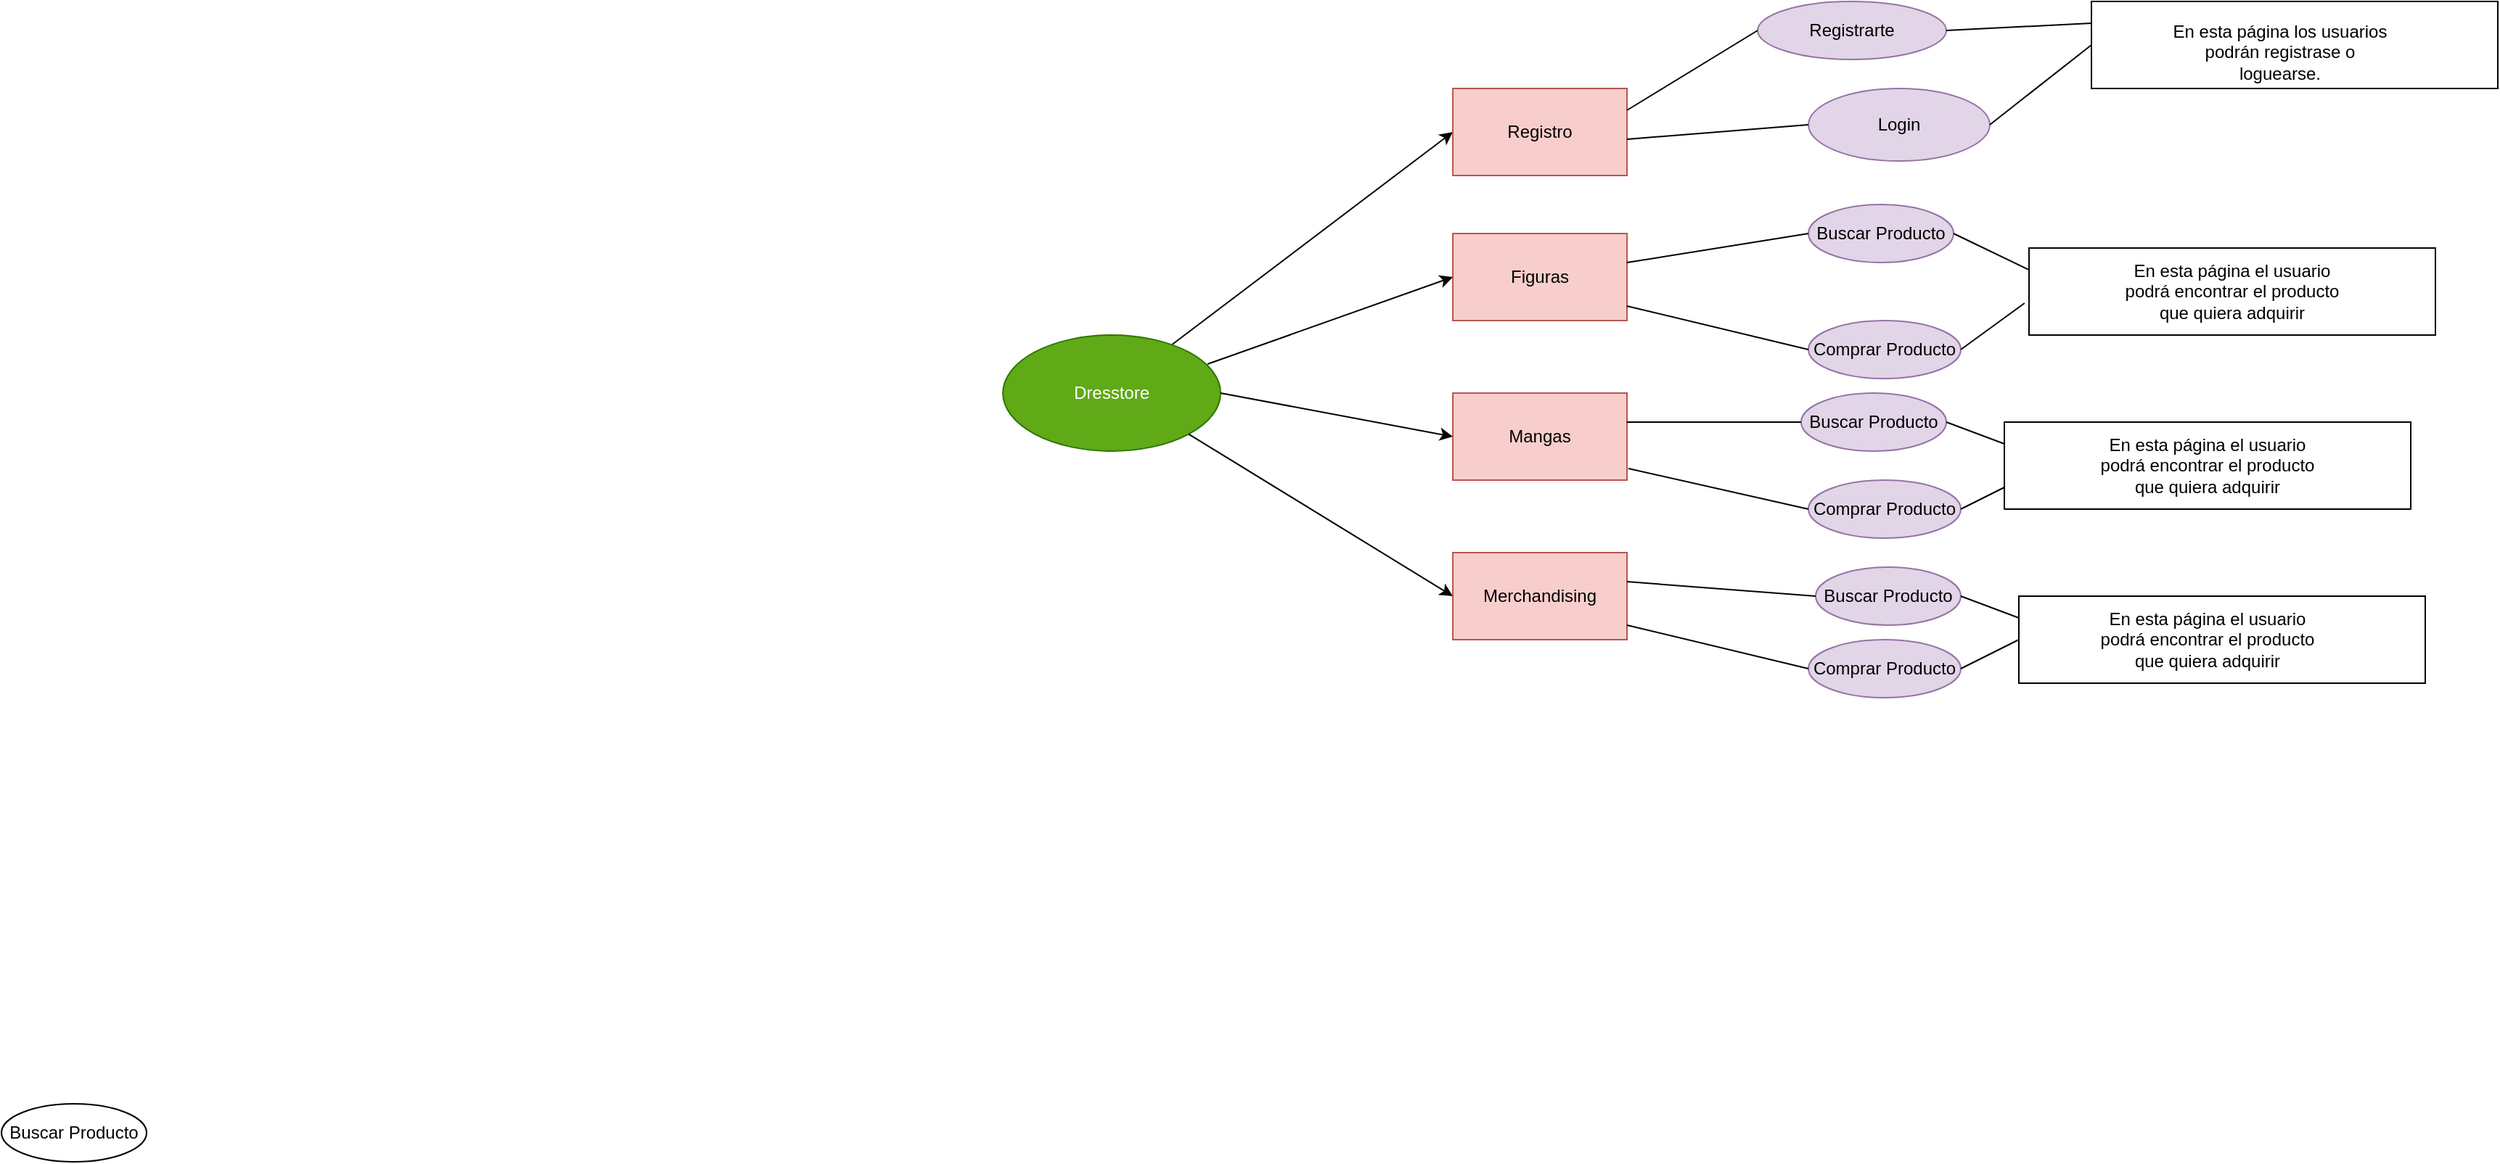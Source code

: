 <mxfile version="22.0.6" type="device">
  <diagram name="Página-1" id="BLHAe64FbkD4dF2wofO8">
    <mxGraphModel dx="2220" dy="1927" grid="1" gridSize="10" guides="1" tooltips="1" connect="1" arrows="1" fold="1" page="1" pageScale="1" pageWidth="827" pageHeight="1169" math="0" shadow="0">
      <root>
        <mxCell id="0" />
        <mxCell id="1" parent="0" />
        <mxCell id="_-6VbGl6MHD9hkDtcDc3-6" style="rounded=0;orthogonalLoop=1;jettySize=auto;html=1;exitX=0;exitY=0.5;exitDx=0;exitDy=0;entryX=0;entryY=0.5;entryDx=0;entryDy=0;" parent="1" target="_-6VbGl6MHD9hkDtcDc3-2" edge="1">
          <mxGeometry relative="1" as="geometry">
            <mxPoint x="232.003" y="199.996" as="sourcePoint" />
            <mxPoint x="413.97" y="48.28" as="targetPoint" />
          </mxGeometry>
        </mxCell>
        <mxCell id="_-6VbGl6MHD9hkDtcDc3-1" value="Dresstore" style="ellipse;whiteSpace=wrap;html=1;fillColor=#60a917;fontColor=#ffffff;strokeColor=#2D7600;" parent="1" vertex="1">
          <mxGeometry x="120" y="190" width="150" height="80" as="geometry" />
        </mxCell>
        <mxCell id="_-6VbGl6MHD9hkDtcDc3-2" value="Registro" style="rounded=0;whiteSpace=wrap;html=1;fillColor=#f8cecc;strokeColor=#b85450;" parent="1" vertex="1">
          <mxGeometry x="430" y="20" width="120" height="60" as="geometry" />
        </mxCell>
        <mxCell id="_-6VbGl6MHD9hkDtcDc3-3" value="Figuras" style="rounded=0;whiteSpace=wrap;html=1;fillColor=#f8cecc;strokeColor=#b85450;" parent="1" vertex="1">
          <mxGeometry x="430" y="120" width="120" height="60" as="geometry" />
        </mxCell>
        <mxCell id="_-6VbGl6MHD9hkDtcDc3-4" value="Mangas" style="rounded=0;whiteSpace=wrap;html=1;fillColor=#f8cecc;strokeColor=#b85450;" parent="1" vertex="1">
          <mxGeometry x="430" y="230" width="120" height="60" as="geometry" />
        </mxCell>
        <mxCell id="_-6VbGl6MHD9hkDtcDc3-5" value="Merchandising" style="rounded=0;whiteSpace=wrap;html=1;fillColor=#f8cecc;strokeColor=#b85450;" parent="1" vertex="1">
          <mxGeometry x="430" y="340" width="120" height="60" as="geometry" />
        </mxCell>
        <mxCell id="_-6VbGl6MHD9hkDtcDc3-7" value="" style="endArrow=classic;html=1;rounded=0;exitX=0.94;exitY=0.25;exitDx=0;exitDy=0;exitPerimeter=0;entryX=0;entryY=0.5;entryDx=0;entryDy=0;" parent="1" source="_-6VbGl6MHD9hkDtcDc3-1" target="_-6VbGl6MHD9hkDtcDc3-3" edge="1">
          <mxGeometry width="50" height="50" relative="1" as="geometry">
            <mxPoint x="270" y="220" as="sourcePoint" />
            <mxPoint x="320" y="170" as="targetPoint" />
          </mxGeometry>
        </mxCell>
        <mxCell id="_-6VbGl6MHD9hkDtcDc3-8" value="" style="endArrow=classic;html=1;rounded=0;exitX=1;exitY=0.5;exitDx=0;exitDy=0;entryX=0;entryY=0.5;entryDx=0;entryDy=0;" parent="1" source="_-6VbGl6MHD9hkDtcDc3-1" target="_-6VbGl6MHD9hkDtcDc3-4" edge="1">
          <mxGeometry width="50" height="50" relative="1" as="geometry">
            <mxPoint x="280" y="290" as="sourcePoint" />
            <mxPoint x="330" y="240" as="targetPoint" />
          </mxGeometry>
        </mxCell>
        <mxCell id="_-6VbGl6MHD9hkDtcDc3-9" value="" style="endArrow=classic;html=1;rounded=0;exitX=1;exitY=1;exitDx=0;exitDy=0;entryX=0;entryY=0.5;entryDx=0;entryDy=0;" parent="1" source="_-6VbGl6MHD9hkDtcDc3-1" target="_-6VbGl6MHD9hkDtcDc3-5" edge="1">
          <mxGeometry width="50" height="50" relative="1" as="geometry">
            <mxPoint x="300" y="350" as="sourcePoint" />
            <mxPoint x="350" y="300" as="targetPoint" />
          </mxGeometry>
        </mxCell>
        <mxCell id="_-6VbGl6MHD9hkDtcDc3-10" value="Registrarte" style="ellipse;whiteSpace=wrap;html=1;align=center;newEdgeStyle={&quot;edgeStyle&quot;:&quot;entityRelationEdgeStyle&quot;,&quot;startArrow&quot;:&quot;none&quot;,&quot;endArrow&quot;:&quot;none&quot;,&quot;segment&quot;:10,&quot;curved&quot;:1,&quot;sourcePerimeterSpacing&quot;:0,&quot;targetPerimeterSpacing&quot;:0};treeFolding=1;treeMoving=1;fillColor=#e1d5e7;strokeColor=#9673a6;" parent="1" vertex="1">
          <mxGeometry x="640" y="-40" width="130" height="40" as="geometry" />
        </mxCell>
        <mxCell id="_-6VbGl6MHD9hkDtcDc3-12" value="" style="endArrow=none;html=1;rounded=0;entryX=0;entryY=0.5;entryDx=0;entryDy=0;exitX=1;exitY=0.25;exitDx=0;exitDy=0;" parent="1" source="_-6VbGl6MHD9hkDtcDc3-2" target="_-6VbGl6MHD9hkDtcDc3-10" edge="1">
          <mxGeometry relative="1" as="geometry">
            <mxPoint x="540" y="40" as="sourcePoint" />
            <mxPoint x="700" y="40" as="targetPoint" />
          </mxGeometry>
        </mxCell>
        <mxCell id="_-6VbGl6MHD9hkDtcDc3-13" value="Login" style="ellipse;whiteSpace=wrap;html=1;align=center;newEdgeStyle={&quot;edgeStyle&quot;:&quot;entityRelationEdgeStyle&quot;,&quot;startArrow&quot;:&quot;none&quot;,&quot;endArrow&quot;:&quot;none&quot;,&quot;segment&quot;:10,&quot;curved&quot;:1,&quot;sourcePerimeterSpacing&quot;:0,&quot;targetPerimeterSpacing&quot;:0};treeFolding=1;treeMoving=1;fillColor=#e1d5e7;strokeColor=#9673a6;" parent="1" vertex="1">
          <mxGeometry x="675" y="20" width="125" height="50" as="geometry" />
        </mxCell>
        <mxCell id="_-6VbGl6MHD9hkDtcDc3-14" value="" style="endArrow=none;html=1;rounded=0;entryX=0;entryY=0.5;entryDx=0;entryDy=0;exitX=1;exitY=0.25;exitDx=0;exitDy=0;" parent="1" target="_-6VbGl6MHD9hkDtcDc3-13" edge="1">
          <mxGeometry relative="1" as="geometry">
            <mxPoint x="550" y="55" as="sourcePoint" />
            <mxPoint x="640" as="targetPoint" />
          </mxGeometry>
        </mxCell>
        <mxCell id="_-6VbGl6MHD9hkDtcDc3-15" value="Buscar Producto" style="ellipse;whiteSpace=wrap;html=1;align=center;newEdgeStyle={&quot;edgeStyle&quot;:&quot;entityRelationEdgeStyle&quot;,&quot;startArrow&quot;:&quot;none&quot;,&quot;endArrow&quot;:&quot;none&quot;,&quot;segment&quot;:10,&quot;curved&quot;:1,&quot;sourcePerimeterSpacing&quot;:0,&quot;targetPerimeterSpacing&quot;:0};treeFolding=1;treeMoving=1;fillColor=#e1d5e7;strokeColor=#9673a6;" parent="1" vertex="1">
          <mxGeometry x="675" y="100" width="100" height="40" as="geometry" />
        </mxCell>
        <mxCell id="_-6VbGl6MHD9hkDtcDc3-16" value="" style="endArrow=none;html=1;rounded=0;exitX=1;exitY=0.25;exitDx=0;exitDy=0;entryX=0;entryY=0.5;entryDx=0;entryDy=0;" parent="1" target="_-6VbGl6MHD9hkDtcDc3-15" edge="1">
          <mxGeometry relative="1" as="geometry">
            <mxPoint x="550" y="140" as="sourcePoint" />
            <mxPoint x="670" y="120" as="targetPoint" />
            <Array as="points" />
          </mxGeometry>
        </mxCell>
        <mxCell id="_-6VbGl6MHD9hkDtcDc3-17" value="Comprar Producto" style="ellipse;whiteSpace=wrap;html=1;align=center;newEdgeStyle={&quot;edgeStyle&quot;:&quot;entityRelationEdgeStyle&quot;,&quot;startArrow&quot;:&quot;none&quot;,&quot;endArrow&quot;:&quot;none&quot;,&quot;segment&quot;:10,&quot;curved&quot;:1,&quot;sourcePerimeterSpacing&quot;:0,&quot;targetPerimeterSpacing&quot;:0};treeFolding=1;treeMoving=1;fillColor=#e1d5e7;strokeColor=#9673a6;" parent="1" vertex="1">
          <mxGeometry x="675" y="180" width="105" height="40" as="geometry" />
        </mxCell>
        <mxCell id="_-6VbGl6MHD9hkDtcDc3-18" value="" style="endArrow=none;html=1;rounded=0;entryX=0;entryY=0.5;entryDx=0;entryDy=0;exitX=1;exitY=0.25;exitDx=0;exitDy=0;" parent="1" target="_-6VbGl6MHD9hkDtcDc3-17" edge="1">
          <mxGeometry relative="1" as="geometry">
            <mxPoint x="550" y="170" as="sourcePoint" />
            <mxPoint x="680" y="160" as="targetPoint" />
            <Array as="points" />
          </mxGeometry>
        </mxCell>
        <mxCell id="_-6VbGl6MHD9hkDtcDc3-19" value="Buscar Producto" style="ellipse;whiteSpace=wrap;html=1;align=center;newEdgeStyle={&quot;edgeStyle&quot;:&quot;entityRelationEdgeStyle&quot;,&quot;startArrow&quot;:&quot;none&quot;,&quot;endArrow&quot;:&quot;none&quot;,&quot;segment&quot;:10,&quot;curved&quot;:1,&quot;sourcePerimeterSpacing&quot;:0,&quot;targetPerimeterSpacing&quot;:0};treeFolding=1;treeMoving=1;" parent="1" vertex="1">
          <mxGeometry x="-570" y="720" width="100" height="40" as="geometry" />
        </mxCell>
        <mxCell id="_-6VbGl6MHD9hkDtcDc3-20" value="Comprar Producto" style="ellipse;whiteSpace=wrap;html=1;align=center;newEdgeStyle={&quot;edgeStyle&quot;:&quot;entityRelationEdgeStyle&quot;,&quot;startArrow&quot;:&quot;none&quot;,&quot;endArrow&quot;:&quot;none&quot;,&quot;segment&quot;:10,&quot;curved&quot;:1,&quot;sourcePerimeterSpacing&quot;:0,&quot;targetPerimeterSpacing&quot;:0};treeFolding=1;treeMoving=1;fillColor=#e1d5e7;strokeColor=#9673a6;" parent="1" vertex="1">
          <mxGeometry x="675" y="290" width="105" height="40" as="geometry" />
        </mxCell>
        <mxCell id="_-6VbGl6MHD9hkDtcDc3-22" value="" style="endArrow=none;html=1;rounded=0;entryX=0;entryY=0.5;entryDx=0;entryDy=0;exitX=1.008;exitY=0.867;exitDx=0;exitDy=0;exitPerimeter=0;" parent="1" source="_-6VbGl6MHD9hkDtcDc3-4" target="_-6VbGl6MHD9hkDtcDc3-20" edge="1">
          <mxGeometry relative="1" as="geometry">
            <mxPoint x="547.5" y="270" as="sourcePoint" />
            <mxPoint x="672.5" y="300" as="targetPoint" />
            <Array as="points" />
          </mxGeometry>
        </mxCell>
        <mxCell id="_-6VbGl6MHD9hkDtcDc3-23" value="Buscar Producto" style="ellipse;whiteSpace=wrap;html=1;align=center;newEdgeStyle={&quot;edgeStyle&quot;:&quot;entityRelationEdgeStyle&quot;,&quot;startArrow&quot;:&quot;none&quot;,&quot;endArrow&quot;:&quot;none&quot;,&quot;segment&quot;:10,&quot;curved&quot;:1,&quot;sourcePerimeterSpacing&quot;:0,&quot;targetPerimeterSpacing&quot;:0};treeFolding=1;treeMoving=1;fillColor=#e1d5e7;strokeColor=#9673a6;" parent="1" vertex="1">
          <mxGeometry x="670" y="230" width="100" height="40" as="geometry" />
        </mxCell>
        <mxCell id="_-6VbGl6MHD9hkDtcDc3-24" value="" style="endArrow=none;html=1;rounded=0;exitX=1;exitY=0.25;exitDx=0;exitDy=0;entryX=0;entryY=0.5;entryDx=0;entryDy=0;" parent="1" target="_-6VbGl6MHD9hkDtcDc3-23" edge="1">
          <mxGeometry relative="1" as="geometry">
            <mxPoint x="550" y="250" as="sourcePoint" />
            <mxPoint x="675" y="230" as="targetPoint" />
            <Array as="points" />
          </mxGeometry>
        </mxCell>
        <mxCell id="_-6VbGl6MHD9hkDtcDc3-25" value="Comprar Producto" style="ellipse;whiteSpace=wrap;html=1;align=center;newEdgeStyle={&quot;edgeStyle&quot;:&quot;entityRelationEdgeStyle&quot;,&quot;startArrow&quot;:&quot;none&quot;,&quot;endArrow&quot;:&quot;none&quot;,&quot;segment&quot;:10,&quot;curved&quot;:1,&quot;sourcePerimeterSpacing&quot;:0,&quot;targetPerimeterSpacing&quot;:0};treeFolding=1;treeMoving=1;fillColor=#e1d5e7;strokeColor=#9673a6;" parent="1" vertex="1">
          <mxGeometry x="675" y="400" width="105" height="40" as="geometry" />
        </mxCell>
        <mxCell id="_-6VbGl6MHD9hkDtcDc3-26" value="" style="endArrow=none;html=1;rounded=0;entryX=0;entryY=0.5;entryDx=0;entryDy=0;exitX=1.008;exitY=0.867;exitDx=0;exitDy=0;exitPerimeter=0;" parent="1" target="_-6VbGl6MHD9hkDtcDc3-25" edge="1">
          <mxGeometry relative="1" as="geometry">
            <mxPoint x="550" y="390" as="sourcePoint" />
            <mxPoint x="674" y="418" as="targetPoint" />
            <Array as="points" />
          </mxGeometry>
        </mxCell>
        <mxCell id="_-6VbGl6MHD9hkDtcDc3-27" value="Buscar Producto" style="ellipse;whiteSpace=wrap;html=1;align=center;newEdgeStyle={&quot;edgeStyle&quot;:&quot;entityRelationEdgeStyle&quot;,&quot;startArrow&quot;:&quot;none&quot;,&quot;endArrow&quot;:&quot;none&quot;,&quot;segment&quot;:10,&quot;curved&quot;:1,&quot;sourcePerimeterSpacing&quot;:0,&quot;targetPerimeterSpacing&quot;:0};treeFolding=1;treeMoving=1;fillColor=#e1d5e7;strokeColor=#9673a6;" parent="1" vertex="1">
          <mxGeometry x="680" y="350" width="100" height="40" as="geometry" />
        </mxCell>
        <mxCell id="_-6VbGl6MHD9hkDtcDc3-28" value="" style="endArrow=none;html=1;rounded=0;exitX=1;exitY=0.25;exitDx=0;exitDy=0;entryX=0;entryY=0.5;entryDx=0;entryDy=0;" parent="1" target="_-6VbGl6MHD9hkDtcDc3-27" edge="1">
          <mxGeometry relative="1" as="geometry">
            <mxPoint x="550" y="360" as="sourcePoint" />
            <mxPoint x="670" y="360" as="targetPoint" />
            <Array as="points" />
          </mxGeometry>
        </mxCell>
        <mxCell id="GJn4sG62kLBuVspIbrLE-1" value="" style="rounded=0;whiteSpace=wrap;html=1;" vertex="1" parent="1">
          <mxGeometry x="870" y="-40" width="280" height="60" as="geometry" />
        </mxCell>
        <mxCell id="GJn4sG62kLBuVspIbrLE-2" value="En esta página los usuarios podrán registrase o loguearse." style="text;html=1;strokeColor=none;fillColor=none;align=center;verticalAlign=middle;whiteSpace=wrap;rounded=0;" vertex="1" parent="1">
          <mxGeometry x="920" y="-20" width="160" height="30" as="geometry" />
        </mxCell>
        <mxCell id="GJn4sG62kLBuVspIbrLE-3" value="" style="endArrow=none;html=1;rounded=0;exitX=1;exitY=0.5;exitDx=0;exitDy=0;entryX=0;entryY=0.25;entryDx=0;entryDy=0;" edge="1" parent="1" source="_-6VbGl6MHD9hkDtcDc3-10" target="GJn4sG62kLBuVspIbrLE-1">
          <mxGeometry width="50" height="50" relative="1" as="geometry">
            <mxPoint x="760" y="-10" as="sourcePoint" />
            <mxPoint x="810" y="-60" as="targetPoint" />
          </mxGeometry>
        </mxCell>
        <mxCell id="GJn4sG62kLBuVspIbrLE-4" value="" style="endArrow=none;html=1;rounded=0;exitX=1;exitY=0.5;exitDx=0;exitDy=0;entryX=0;entryY=0.5;entryDx=0;entryDy=0;" edge="1" parent="1" target="GJn4sG62kLBuVspIbrLE-1">
          <mxGeometry width="50" height="50" relative="1" as="geometry">
            <mxPoint x="800" y="45" as="sourcePoint" />
            <mxPoint x="900" y="30" as="targetPoint" />
          </mxGeometry>
        </mxCell>
        <mxCell id="GJn4sG62kLBuVspIbrLE-5" value="" style="rounded=0;whiteSpace=wrap;html=1;" vertex="1" parent="1">
          <mxGeometry x="827" y="130" width="280" height="60" as="geometry" />
        </mxCell>
        <mxCell id="GJn4sG62kLBuVspIbrLE-6" value="En esta página el usuario podrá encontrar el producto que quiera adquirir" style="text;html=1;strokeColor=none;fillColor=none;align=center;verticalAlign=middle;whiteSpace=wrap;rounded=0;" vertex="1" parent="1">
          <mxGeometry x="892" y="145" width="150" height="30" as="geometry" />
        </mxCell>
        <mxCell id="GJn4sG62kLBuVspIbrLE-7" value="" style="endArrow=none;html=1;rounded=0;exitX=1;exitY=0.5;exitDx=0;exitDy=0;entryX=0;entryY=0.25;entryDx=0;entryDy=0;" edge="1" parent="1" source="_-6VbGl6MHD9hkDtcDc3-15" target="GJn4sG62kLBuVspIbrLE-5">
          <mxGeometry width="50" height="50" relative="1" as="geometry">
            <mxPoint x="775" y="122.5" as="sourcePoint" />
            <mxPoint x="875" y="117.5" as="targetPoint" />
          </mxGeometry>
        </mxCell>
        <mxCell id="GJn4sG62kLBuVspIbrLE-8" value="" style="endArrow=none;html=1;rounded=0;exitX=1;exitY=0.5;exitDx=0;exitDy=0;entryX=-0.011;entryY=0.633;entryDx=0;entryDy=0;entryPerimeter=0;" edge="1" parent="1" source="_-6VbGl6MHD9hkDtcDc3-17" target="GJn4sG62kLBuVspIbrLE-5">
          <mxGeometry width="50" height="50" relative="1" as="geometry">
            <mxPoint x="790" y="202.5" as="sourcePoint" />
            <mxPoint x="890" y="197.5" as="targetPoint" />
          </mxGeometry>
        </mxCell>
        <mxCell id="GJn4sG62kLBuVspIbrLE-10" value="" style="rounded=0;whiteSpace=wrap;html=1;" vertex="1" parent="1">
          <mxGeometry x="810" y="250" width="280" height="60" as="geometry" />
        </mxCell>
        <mxCell id="GJn4sG62kLBuVspIbrLE-11" value="En esta página el usuario podrá encontrar el producto que quiera adquirir" style="text;html=1;strokeColor=none;fillColor=none;align=center;verticalAlign=middle;whiteSpace=wrap;rounded=0;" vertex="1" parent="1">
          <mxGeometry x="875" y="265" width="150" height="30" as="geometry" />
        </mxCell>
        <mxCell id="GJn4sG62kLBuVspIbrLE-12" value="" style="endArrow=none;html=1;rounded=0;entryX=0;entryY=0.25;entryDx=0;entryDy=0;" edge="1" parent="1" target="GJn4sG62kLBuVspIbrLE-10">
          <mxGeometry width="50" height="50" relative="1" as="geometry">
            <mxPoint x="770" y="250" as="sourcePoint" />
            <mxPoint x="822" y="275" as="targetPoint" />
          </mxGeometry>
        </mxCell>
        <mxCell id="GJn4sG62kLBuVspIbrLE-14" value="" style="endArrow=none;html=1;rounded=0;entryX=0;entryY=0.75;entryDx=0;entryDy=0;" edge="1" parent="1" target="GJn4sG62kLBuVspIbrLE-10">
          <mxGeometry width="50" height="50" relative="1" as="geometry">
            <mxPoint x="780" y="310" as="sourcePoint" />
            <mxPoint x="824" y="278" as="targetPoint" />
          </mxGeometry>
        </mxCell>
        <mxCell id="GJn4sG62kLBuVspIbrLE-15" value="" style="rounded=0;whiteSpace=wrap;html=1;" vertex="1" parent="1">
          <mxGeometry x="820" y="370" width="280" height="60" as="geometry" />
        </mxCell>
        <mxCell id="GJn4sG62kLBuVspIbrLE-16" value="En esta página el usuario podrá encontrar el producto que quiera adquirir" style="text;html=1;strokeColor=none;fillColor=none;align=center;verticalAlign=middle;whiteSpace=wrap;rounded=0;" vertex="1" parent="1">
          <mxGeometry x="875" y="385" width="150" height="30" as="geometry" />
        </mxCell>
        <mxCell id="GJn4sG62kLBuVspIbrLE-18" value="" style="endArrow=none;html=1;rounded=0;entryX=0;entryY=0.25;entryDx=0;entryDy=0;exitX=1;exitY=0.5;exitDx=0;exitDy=0;exitPerimeter=0;" edge="1" parent="1" source="_-6VbGl6MHD9hkDtcDc3-27" target="GJn4sG62kLBuVspIbrLE-15">
          <mxGeometry width="50" height="50" relative="1" as="geometry">
            <mxPoint x="787" y="370" as="sourcePoint" />
            <mxPoint x="827" y="385" as="targetPoint" />
          </mxGeometry>
        </mxCell>
        <mxCell id="GJn4sG62kLBuVspIbrLE-19" value="" style="endArrow=none;html=1;rounded=0;entryX=0;entryY=0.5;entryDx=0;entryDy=0;exitX=1;exitY=0.5;exitDx=0;exitDy=0;" edge="1" parent="1" source="_-6VbGl6MHD9hkDtcDc3-25" target="GJn4sG62kLBuVspIbrLE-15">
          <mxGeometry width="50" height="50" relative="1" as="geometry">
            <mxPoint x="790" y="320" as="sourcePoint" />
            <mxPoint x="820" y="305" as="targetPoint" />
          </mxGeometry>
        </mxCell>
      </root>
    </mxGraphModel>
  </diagram>
</mxfile>
